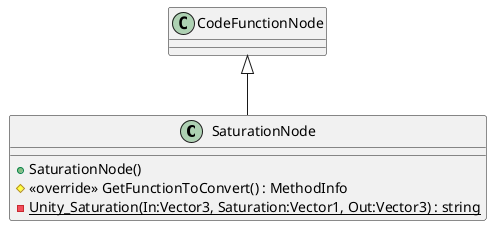 @startuml
class SaturationNode {
    + SaturationNode()
    # <<override>> GetFunctionToConvert() : MethodInfo
    {static} - Unity_Saturation(In:Vector3, Saturation:Vector1, Out:Vector3) : string
}
CodeFunctionNode <|-- SaturationNode
@enduml
